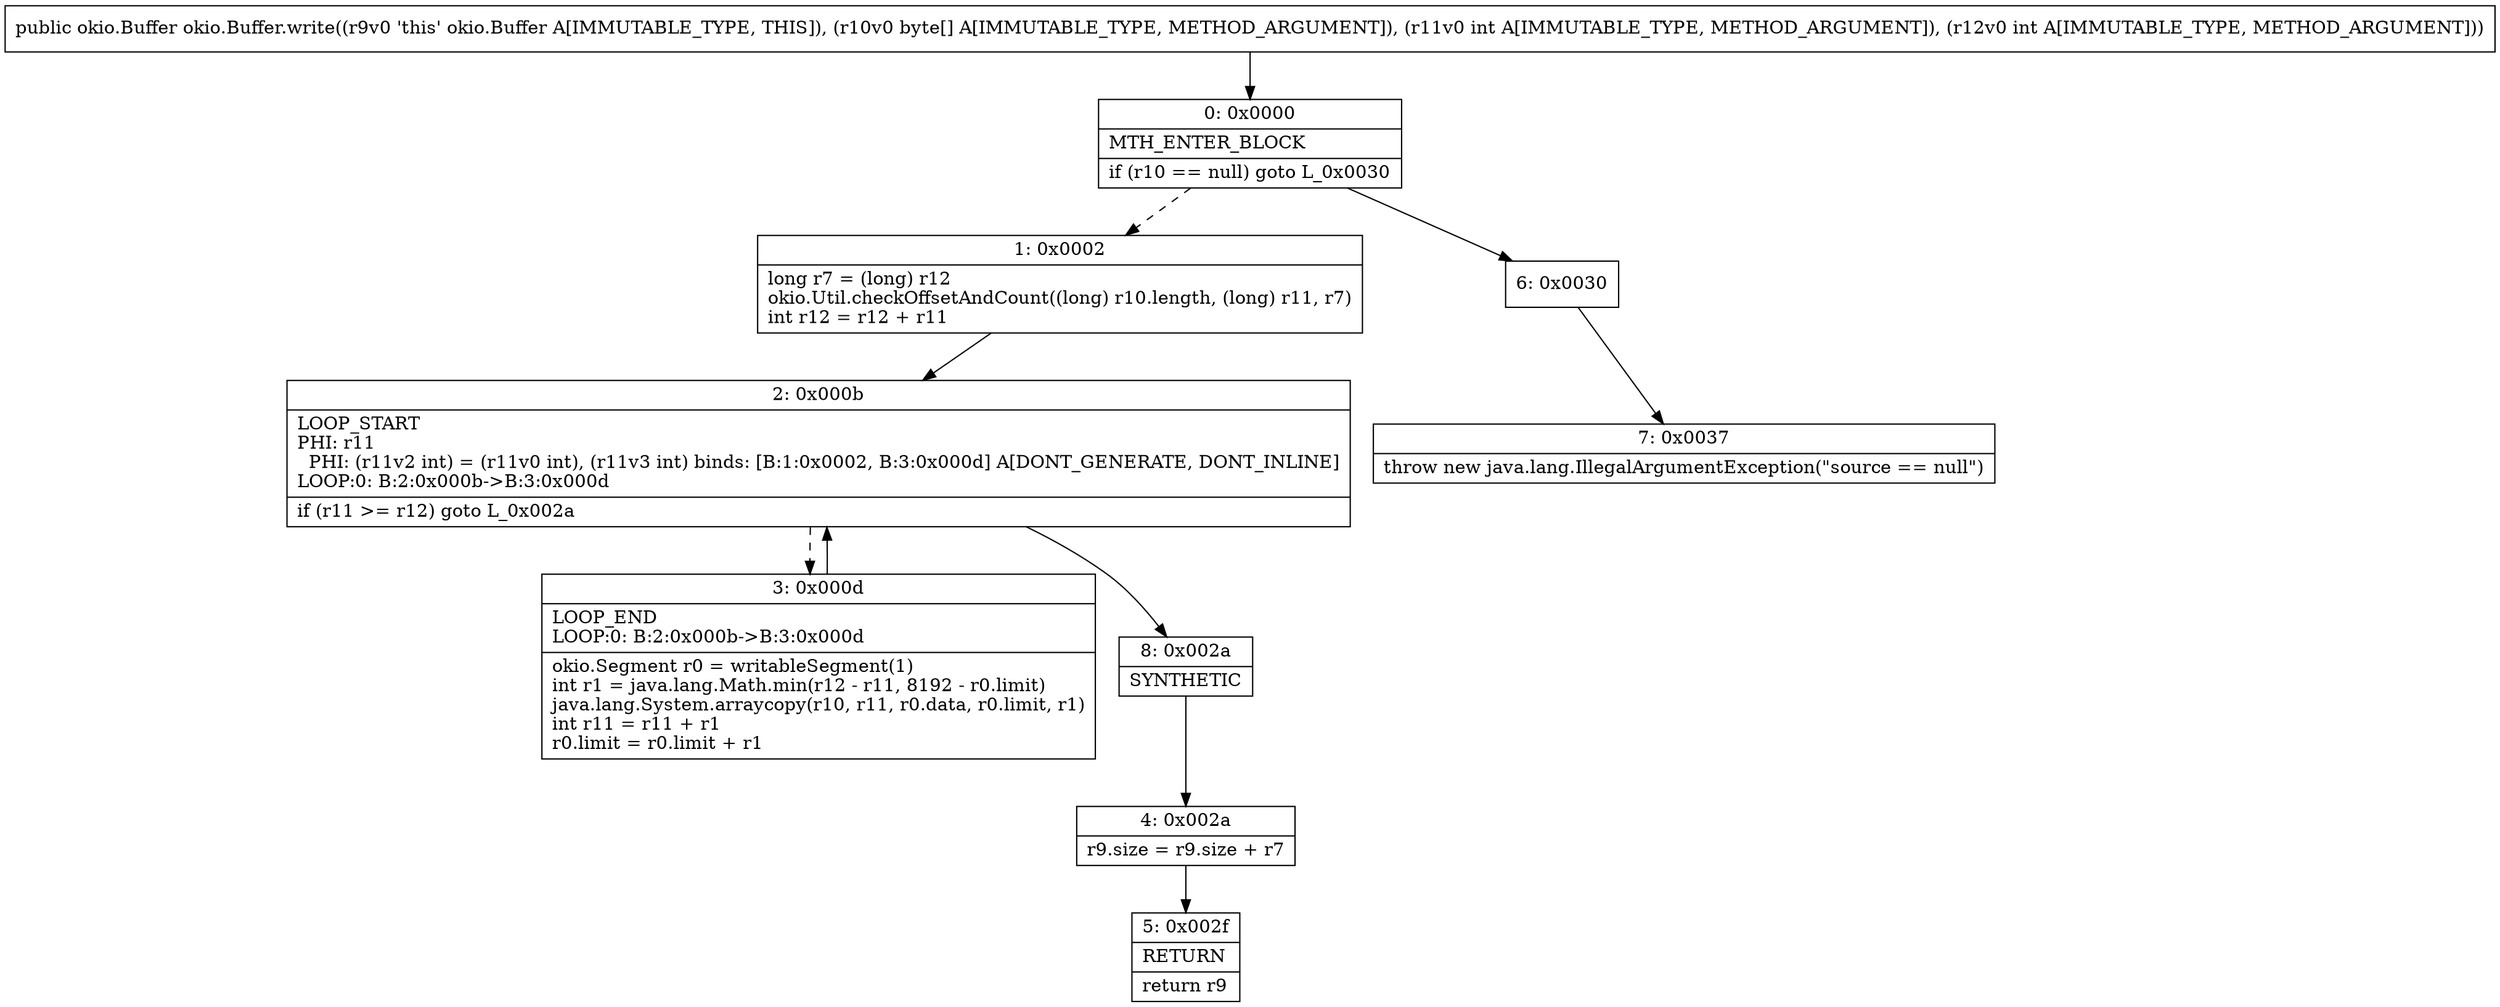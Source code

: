digraph "CFG forokio.Buffer.write([BII)Lokio\/Buffer;" {
Node_0 [shape=record,label="{0\:\ 0x0000|MTH_ENTER_BLOCK\l|if (r10 == null) goto L_0x0030\l}"];
Node_1 [shape=record,label="{1\:\ 0x0002|long r7 = (long) r12\lokio.Util.checkOffsetAndCount((long) r10.length, (long) r11, r7)\lint r12 = r12 + r11\l}"];
Node_2 [shape=record,label="{2\:\ 0x000b|LOOP_START\lPHI: r11 \l  PHI: (r11v2 int) = (r11v0 int), (r11v3 int) binds: [B:1:0x0002, B:3:0x000d] A[DONT_GENERATE, DONT_INLINE]\lLOOP:0: B:2:0x000b\-\>B:3:0x000d\l|if (r11 \>= r12) goto L_0x002a\l}"];
Node_3 [shape=record,label="{3\:\ 0x000d|LOOP_END\lLOOP:0: B:2:0x000b\-\>B:3:0x000d\l|okio.Segment r0 = writableSegment(1)\lint r1 = java.lang.Math.min(r12 \- r11, 8192 \- r0.limit)\ljava.lang.System.arraycopy(r10, r11, r0.data, r0.limit, r1)\lint r11 = r11 + r1\lr0.limit = r0.limit + r1\l}"];
Node_4 [shape=record,label="{4\:\ 0x002a|r9.size = r9.size + r7\l}"];
Node_5 [shape=record,label="{5\:\ 0x002f|RETURN\l|return r9\l}"];
Node_6 [shape=record,label="{6\:\ 0x0030}"];
Node_7 [shape=record,label="{7\:\ 0x0037|throw new java.lang.IllegalArgumentException(\"source == null\")\l}"];
Node_8 [shape=record,label="{8\:\ 0x002a|SYNTHETIC\l}"];
MethodNode[shape=record,label="{public okio.Buffer okio.Buffer.write((r9v0 'this' okio.Buffer A[IMMUTABLE_TYPE, THIS]), (r10v0 byte[] A[IMMUTABLE_TYPE, METHOD_ARGUMENT]), (r11v0 int A[IMMUTABLE_TYPE, METHOD_ARGUMENT]), (r12v0 int A[IMMUTABLE_TYPE, METHOD_ARGUMENT])) }"];
MethodNode -> Node_0;
Node_0 -> Node_1[style=dashed];
Node_0 -> Node_6;
Node_1 -> Node_2;
Node_2 -> Node_3[style=dashed];
Node_2 -> Node_8;
Node_3 -> Node_2;
Node_4 -> Node_5;
Node_6 -> Node_7;
Node_8 -> Node_4;
}

